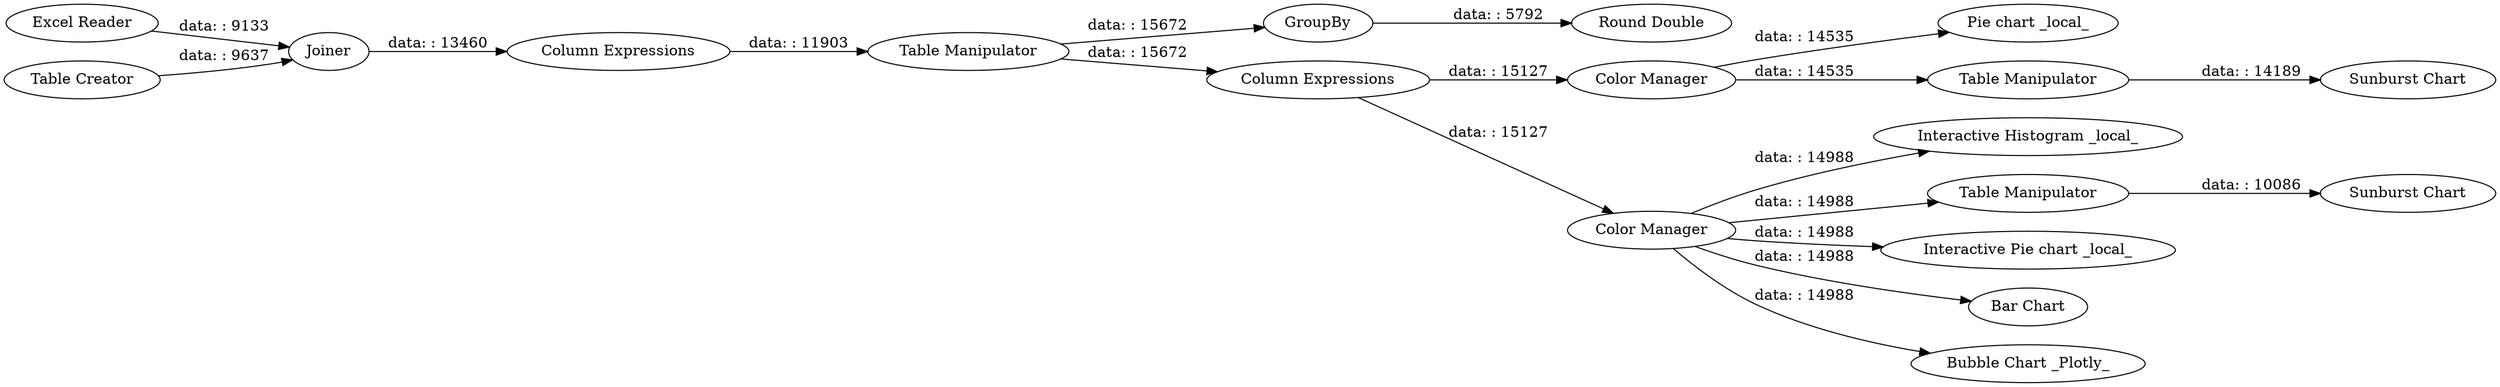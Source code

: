 digraph {
	"6295255423670395560_5" [label=Joiner]
	"6295255423670395560_8" [label=GroupBy]
	"6295255423670395560_11" [label="Column Expressions"]
	"6295255423670395560_9" [label="Table Manipulator"]
	"6295255423670395560_22" [label="Color Manager"]
	"6295255423670395560_14" [label="Sunburst Chart"]
	"6295255423670395560_23" [label="Pie chart _local_"]
	"6295255423670395560_21" [label="Interactive Histogram _local_"]
	"6295255423670395560_13" [label="Color Manager"]
	"6295255423670395560_6" [label="Excel Reader"]
	"6295255423670395560_7" [label="Column Expressions"]
	"6295255423670395560_26" [label="Table Manipulator"]
	"6295255423670395560_10" [label="Round Double"]
	"6295255423670395560_15" [label="Interactive Pie chart _local_"]
	"6295255423670395560_25" [label="Table Manipulator"]
	"6295255423670395560_12" [label="Bar Chart"]
	"6295255423670395560_20" [label="Bubble Chart _Plotly_"]
	"6295255423670395560_4" [label="Table Creator"]
	"6295255423670395560_24" [label="Sunburst Chart"]
	"6295255423670395560_6" -> "6295255423670395560_5" [label="data: : 9133"]
	"6295255423670395560_13" -> "6295255423670395560_26" [label="data: : 14988"]
	"6295255423670395560_13" -> "6295255423670395560_21" [label="data: : 14988"]
	"6295255423670395560_22" -> "6295255423670395560_23" [label="data: : 14535"]
	"6295255423670395560_13" -> "6295255423670395560_12" [label="data: : 14988"]
	"6295255423670395560_8" -> "6295255423670395560_10" [label="data: : 5792"]
	"6295255423670395560_25" -> "6295255423670395560_24" [label="data: : 14189"]
	"6295255423670395560_9" -> "6295255423670395560_8" [label="data: : 15672"]
	"6295255423670395560_5" -> "6295255423670395560_7" [label="data: : 13460"]
	"6295255423670395560_9" -> "6295255423670395560_11" [label="data: : 15672"]
	"6295255423670395560_11" -> "6295255423670395560_22" [label="data: : 15127"]
	"6295255423670395560_13" -> "6295255423670395560_15" [label="data: : 14988"]
	"6295255423670395560_4" -> "6295255423670395560_5" [label="data: : 9637"]
	"6295255423670395560_13" -> "6295255423670395560_20" [label="data: : 14988"]
	"6295255423670395560_22" -> "6295255423670395560_25" [label="data: : 14535"]
	"6295255423670395560_26" -> "6295255423670395560_14" [label="data: : 10086"]
	"6295255423670395560_7" -> "6295255423670395560_9" [label="data: : 11903"]
	"6295255423670395560_11" -> "6295255423670395560_13" [label="data: : 15127"]
	rankdir=LR
}
